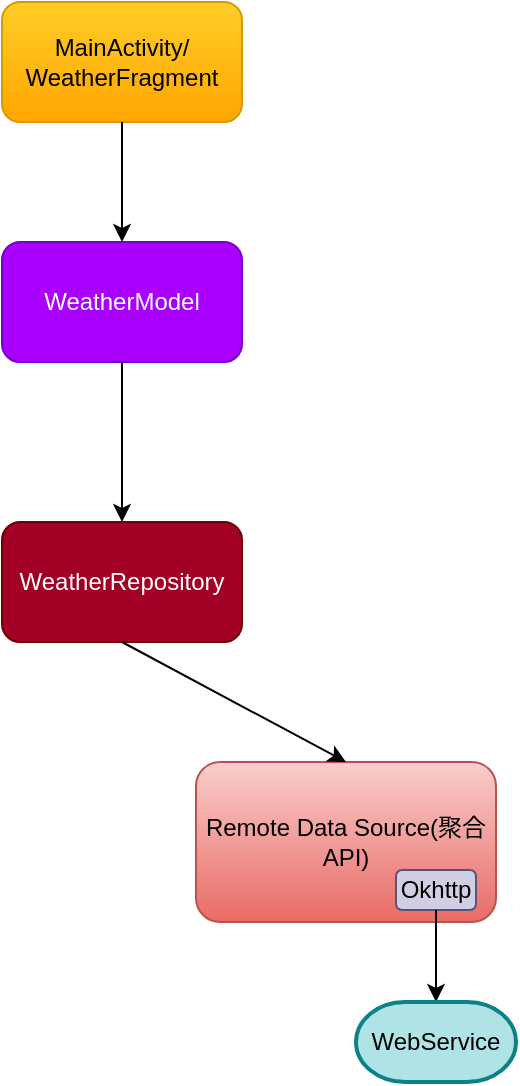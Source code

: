 <mxfile version="12.2.4" pages="1"><diagram id="kOoGy2hCUHa7rjlcpaSV" name="Page-1"><mxGraphModel dx="806" dy="588" grid="1" gridSize="10" guides="1" tooltips="1" connect="1" arrows="1" fold="1" page="1" pageScale="1" pageWidth="827" pageHeight="1169" math="0" shadow="0"><root><mxCell id="0"/><mxCell id="1" parent="0"/><mxCell id="2" value="MainActivity/&lt;br&gt;WeatherFragment" style="rounded=1;whiteSpace=wrap;html=1;fillColor=#ffcd28;strokeColor=#d79b00;gradientColor=#ffa500;" parent="1" vertex="1"><mxGeometry x="293" y="150" width="120" height="60" as="geometry"/></mxCell><mxCell id="3" value="WeatherModel" style="rounded=1;whiteSpace=wrap;html=1;fillColor=#aa00ff;strokeColor=#7700CC;fontColor=#ffffff;" parent="1" vertex="1"><mxGeometry x="293" y="270" width="120" height="60" as="geometry"/></mxCell><mxCell id="5" value="Remote Data Source(聚合API)&lt;br&gt;" style="rounded=1;whiteSpace=wrap;html=1;fillColor=#f8cecc;strokeColor=#b85450;gradientColor=#ea6b66;" parent="1" vertex="1"><mxGeometry x="390" y="530" width="150" height="80" as="geometry"/></mxCell><mxCell id="6" value="Okhttp" style="rounded=1;whiteSpace=wrap;html=1;fillColor=#d0cee2;strokeColor=#56517e;" parent="1" vertex="1"><mxGeometry x="490" y="584" width="40" height="20" as="geometry"/></mxCell><mxCell id="9" value="" style="endArrow=classic;html=1;entryX=0.5;entryY=0;entryDx=0;entryDy=0;exitX=0.5;exitY=1;exitDx=0;exitDy=0;" parent="1" source="2" target="3" edge="1"><mxGeometry width="50" height="50" relative="1" as="geometry"><mxPoint x="320" y="260" as="sourcePoint"/><mxPoint x="360" y="220" as="targetPoint"/></mxGeometry></mxCell><mxCell id="14" value="" style="endArrow=classic;html=1;exitX=0.5;exitY=1;exitDx=0;exitDy=0;" parent="1" source="3" target="18" edge="1"><mxGeometry width="50" height="50" relative="1" as="geometry"><mxPoint x="290" y="660" as="sourcePoint"/><mxPoint x="470" y="310" as="targetPoint"/></mxGeometry></mxCell><mxCell id="15" value="" style="endArrow=classic;html=1;entryX=0.5;entryY=0;entryDx=0;entryDy=0;exitX=0.5;exitY=1;exitDx=0;exitDy=0;entryPerimeter=0;" parent="1" source="6" target="17" edge="1"><mxGeometry width="50" height="50" relative="1" as="geometry"><mxPoint x="290" y="660" as="sourcePoint"/><mxPoint x="563" y="505" as="targetPoint"/></mxGeometry></mxCell><mxCell id="17" value="WebService" style="strokeWidth=2;html=1;shape=mxgraph.flowchart.terminator;whiteSpace=wrap;fillColor=#b0e3e6;strokeColor=#0e8088;" parent="1" vertex="1"><mxGeometry x="470" y="650" width="80" height="40" as="geometry"/></mxCell><mxCell id="18" value="WeatherRepository" style="rounded=1;whiteSpace=wrap;html=1;fillColor=#a20025;strokeColor=#6F0000;fontColor=#ffffff;" parent="1" vertex="1"><mxGeometry x="293" y="410" width="120" height="60" as="geometry"/></mxCell><mxCell id="19" value="" style="endArrow=classic;html=1;entryX=0.5;entryY=0;entryDx=0;entryDy=0;exitX=0.5;exitY=1;exitDx=0;exitDy=0;" parent="1" source="18" target="5" edge="1"><mxGeometry width="50" height="50" relative="1" as="geometry"><mxPoint x="290" y="740" as="sourcePoint"/><mxPoint x="340" y="690" as="targetPoint"/></mxGeometry></mxCell></root></mxGraphModel></diagram></mxfile>